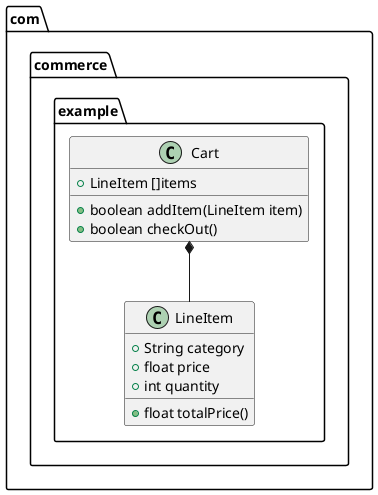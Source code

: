 @startuml
namespace com.commerce.example {
    class LineItem {
        + String category
        + float price
        + int quantity

        + float totalPrice()
    }

    class Cart {
        + LineItem []items
        + boolean addItem(LineItem item)
        + boolean checkOut()
    }

    Cart *-- LineItem
}
@enduml

